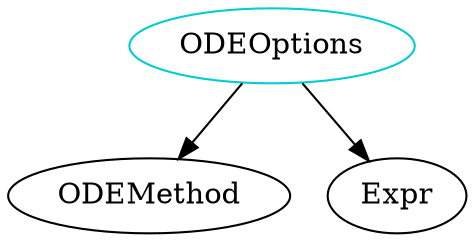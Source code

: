 digraph odeoptions{
ODEOptions -> ODEMethod;
ODEOptions -> Expr;
ODEOptions	[shape=oval, color=cyan3, label=ODEOptions];
}
